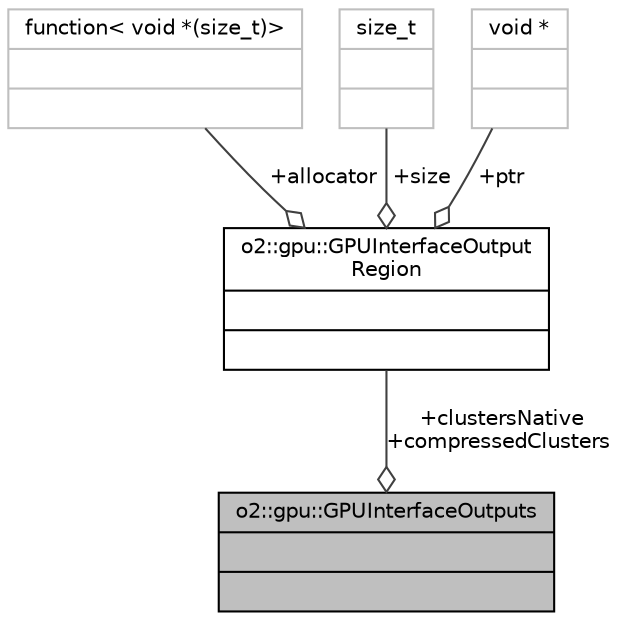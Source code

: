 digraph "o2::gpu::GPUInterfaceOutputs"
{
 // INTERACTIVE_SVG=YES
  bgcolor="transparent";
  edge [fontname="Helvetica",fontsize="10",labelfontname="Helvetica",labelfontsize="10"];
  node [fontname="Helvetica",fontsize="10",shape=record];
  Node1 [label="{o2::gpu::GPUInterfaceOutputs\n||}",height=0.2,width=0.4,color="black", fillcolor="grey75", style="filled", fontcolor="black"];
  Node2 -> Node1 [color="grey25",fontsize="10",style="solid",label=" +clustersNative\n+compressedClusters" ,arrowhead="odiamond",fontname="Helvetica"];
  Node2 [label="{o2::gpu::GPUInterfaceOutput\lRegion\n||}",height=0.2,width=0.4,color="black",URL="$db/d93/structo2_1_1gpu_1_1GPUInterfaceOutputRegion.html"];
  Node3 -> Node2 [color="grey25",fontsize="10",style="solid",label=" +allocator" ,arrowhead="odiamond",fontname="Helvetica"];
  Node3 [label="{function\< void *(size_t)\>\n||}",height=0.2,width=0.4,color="grey75"];
  Node4 -> Node2 [color="grey25",fontsize="10",style="solid",label=" +size" ,arrowhead="odiamond",fontname="Helvetica"];
  Node4 [label="{size_t\n||}",height=0.2,width=0.4,color="grey75"];
  Node5 -> Node2 [color="grey25",fontsize="10",style="solid",label=" +ptr" ,arrowhead="odiamond",fontname="Helvetica"];
  Node5 [label="{void *\n||}",height=0.2,width=0.4,color="grey75"];
}
